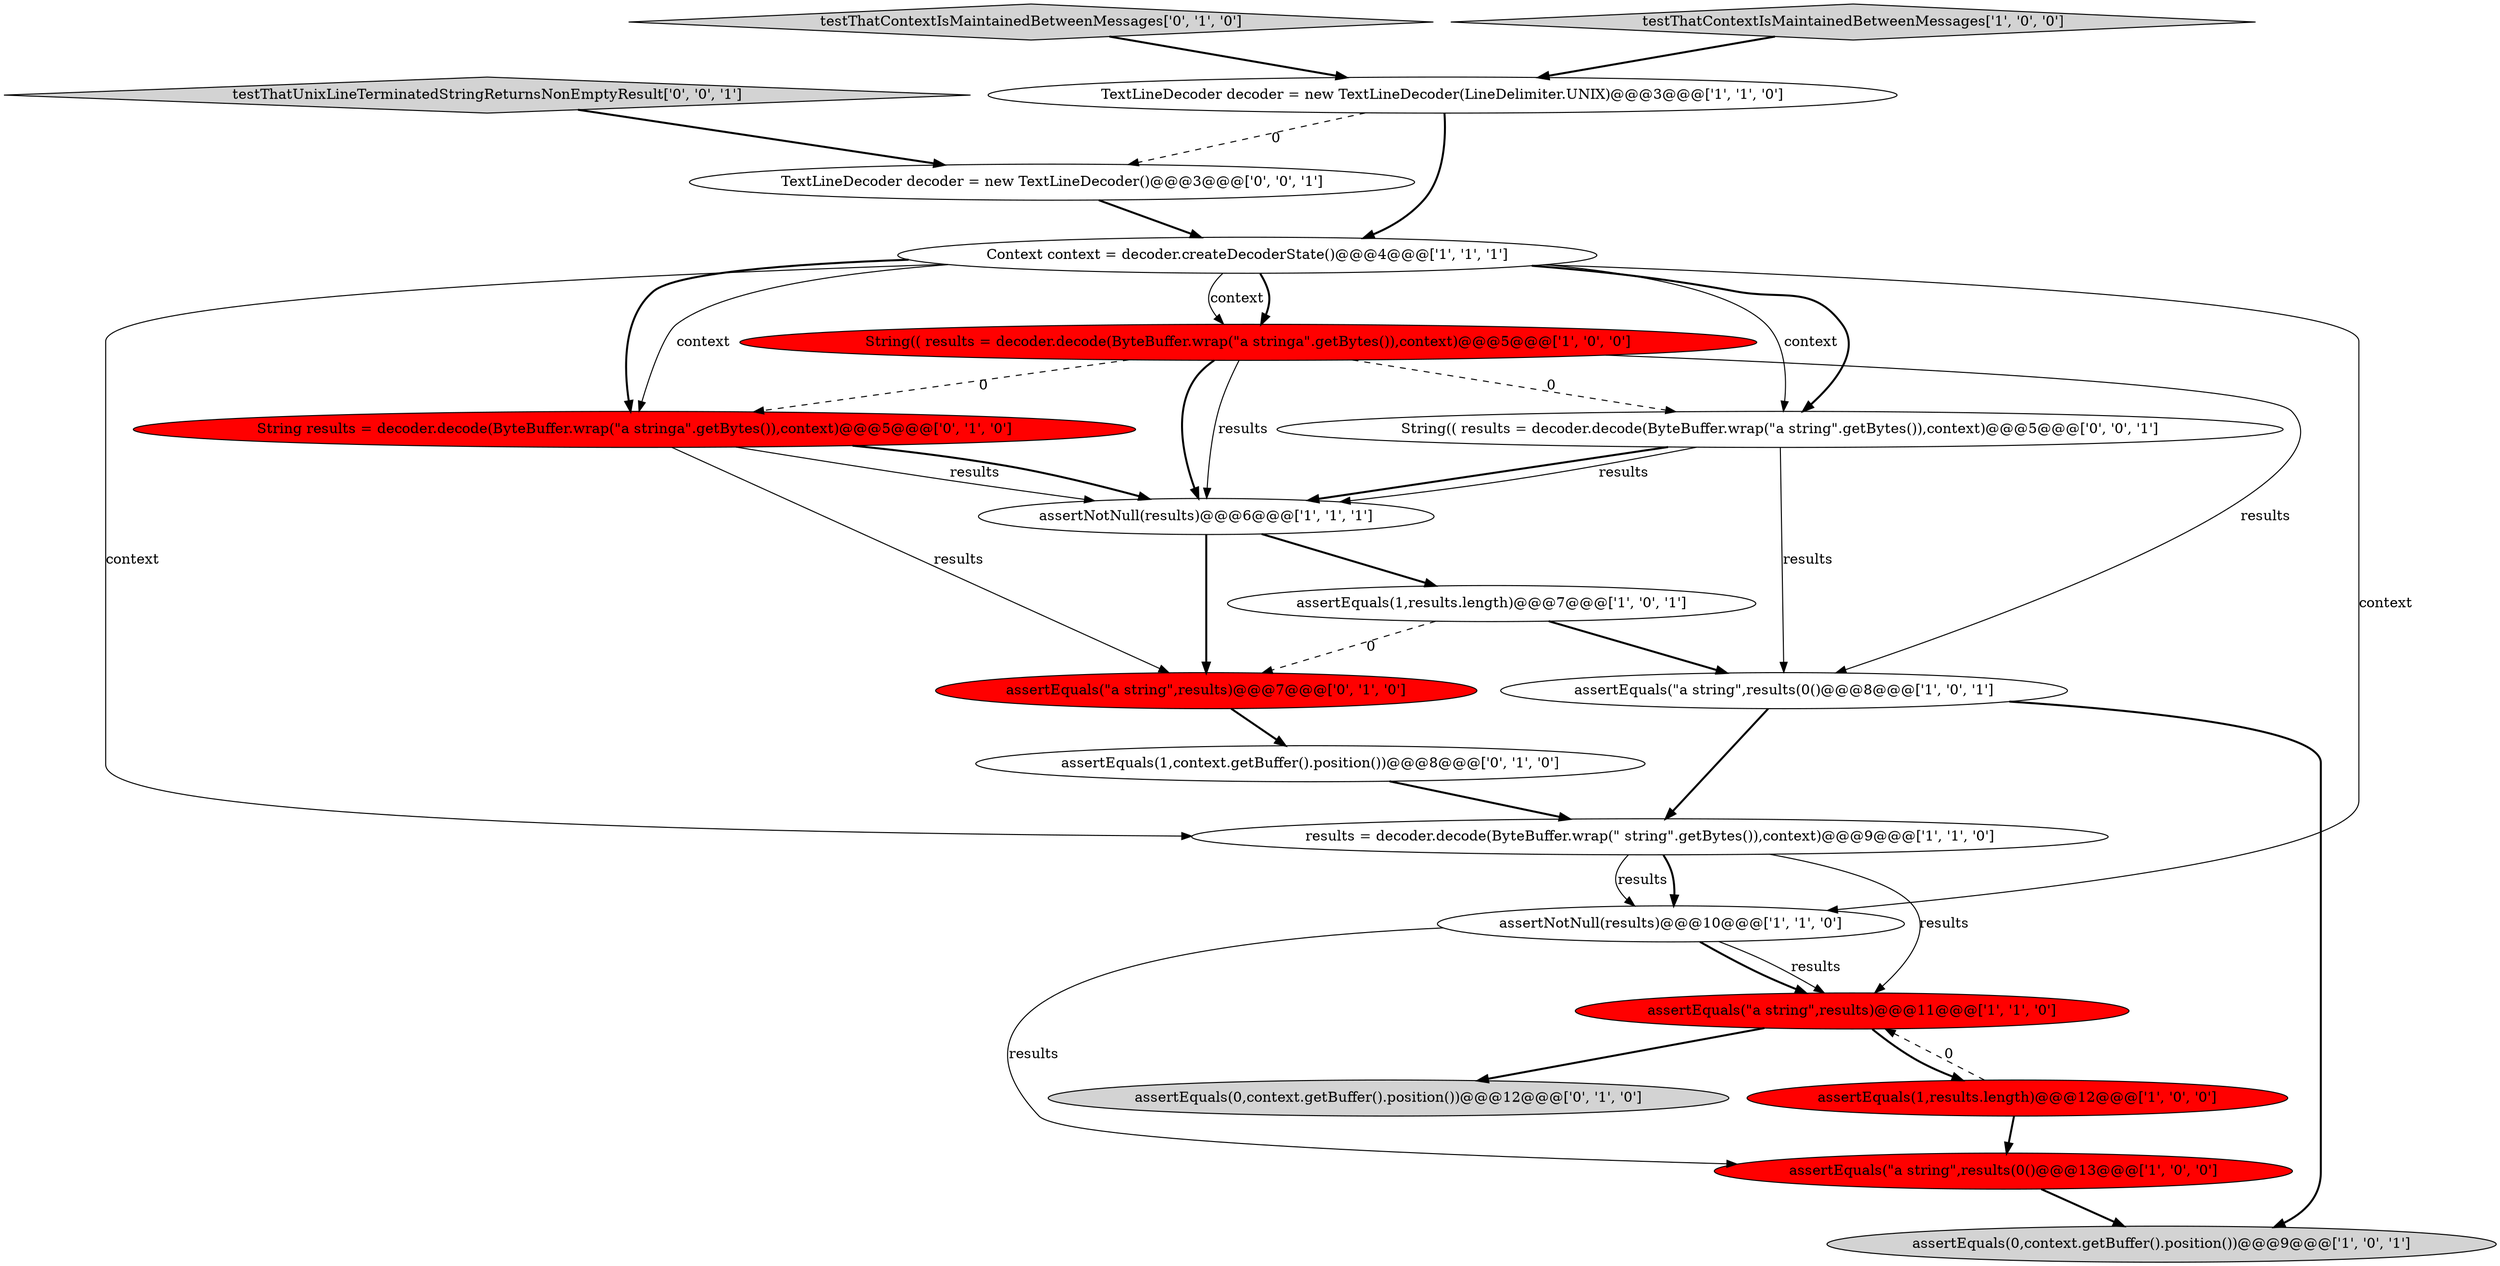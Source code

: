digraph {
15 [style = filled, label = "testThatContextIsMaintainedBetweenMessages['0', '1', '0']", fillcolor = lightgray, shape = diamond image = "AAA0AAABBB2BBB"];
7 [style = filled, label = "Context context = decoder.createDecoderState()@@@4@@@['1', '1', '1']", fillcolor = white, shape = ellipse image = "AAA0AAABBB1BBB"];
1 [style = filled, label = "assertEquals(\"a string\",results)@@@11@@@['1', '1', '0']", fillcolor = red, shape = ellipse image = "AAA1AAABBB1BBB"];
16 [style = filled, label = "assertEquals(0,context.getBuffer().position())@@@12@@@['0', '1', '0']", fillcolor = lightgray, shape = ellipse image = "AAA0AAABBB2BBB"];
20 [style = filled, label = "TextLineDecoder decoder = new TextLineDecoder()@@@3@@@['0', '0', '1']", fillcolor = white, shape = ellipse image = "AAA0AAABBB3BBB"];
11 [style = filled, label = "assertEquals(1,results.length)@@@7@@@['1', '0', '1']", fillcolor = white, shape = ellipse image = "AAA0AAABBB1BBB"];
12 [style = filled, label = "assertEquals(0,context.getBuffer().position())@@@9@@@['1', '0', '1']", fillcolor = lightgray, shape = ellipse image = "AAA0AAABBB1BBB"];
6 [style = filled, label = "assertNotNull(results)@@@10@@@['1', '1', '0']", fillcolor = white, shape = ellipse image = "AAA0AAABBB1BBB"];
4 [style = filled, label = "testThatContextIsMaintainedBetweenMessages['1', '0', '0']", fillcolor = lightgray, shape = diamond image = "AAA0AAABBB1BBB"];
13 [style = filled, label = "assertEquals(1,context.getBuffer().position())@@@8@@@['0', '1', '0']", fillcolor = white, shape = ellipse image = "AAA0AAABBB2BBB"];
10 [style = filled, label = "assertEquals(1,results.length)@@@12@@@['1', '0', '0']", fillcolor = red, shape = ellipse image = "AAA1AAABBB1BBB"];
9 [style = filled, label = "assertEquals(\"a string\",results(0()@@@8@@@['1', '0', '1']", fillcolor = white, shape = ellipse image = "AAA0AAABBB1BBB"];
8 [style = filled, label = "assertNotNull(results)@@@6@@@['1', '1', '1']", fillcolor = white, shape = ellipse image = "AAA0AAABBB1BBB"];
5 [style = filled, label = "String(( results = decoder.decode(ByteBuffer.wrap(\"a stringa\".getBytes()),context)@@@5@@@['1', '0', '0']", fillcolor = red, shape = ellipse image = "AAA1AAABBB1BBB"];
17 [style = filled, label = "String results = decoder.decode(ByteBuffer.wrap(\"a stringa\".getBytes()),context)@@@5@@@['0', '1', '0']", fillcolor = red, shape = ellipse image = "AAA1AAABBB2BBB"];
19 [style = filled, label = "testThatUnixLineTerminatedStringReturnsNonEmptyResult['0', '0', '1']", fillcolor = lightgray, shape = diamond image = "AAA0AAABBB3BBB"];
3 [style = filled, label = "assertEquals(\"a string\",results(0()@@@13@@@['1', '0', '0']", fillcolor = red, shape = ellipse image = "AAA1AAABBB1BBB"];
18 [style = filled, label = "String(( results = decoder.decode(ByteBuffer.wrap(\"a string\".getBytes()),context)@@@5@@@['0', '0', '1']", fillcolor = white, shape = ellipse image = "AAA0AAABBB3BBB"];
14 [style = filled, label = "assertEquals(\"a string\",results)@@@7@@@['0', '1', '0']", fillcolor = red, shape = ellipse image = "AAA1AAABBB2BBB"];
2 [style = filled, label = "results = decoder.decode(ByteBuffer.wrap(\" string\".getBytes()),context)@@@9@@@['1', '1', '0']", fillcolor = white, shape = ellipse image = "AAA0AAABBB1BBB"];
0 [style = filled, label = "TextLineDecoder decoder = new TextLineDecoder(LineDelimiter.UNIX)@@@3@@@['1', '1', '0']", fillcolor = white, shape = ellipse image = "AAA0AAABBB1BBB"];
17->8 [style = bold, label=""];
5->8 [style = bold, label=""];
17->14 [style = solid, label="results"];
2->1 [style = solid, label="results"];
7->17 [style = bold, label=""];
9->2 [style = bold, label=""];
2->6 [style = bold, label=""];
19->20 [style = bold, label=""];
17->8 [style = solid, label="results"];
8->14 [style = bold, label=""];
10->3 [style = bold, label=""];
5->8 [style = solid, label="results"];
7->17 [style = solid, label="context"];
3->12 [style = bold, label=""];
6->1 [style = solid, label="results"];
11->9 [style = bold, label=""];
0->20 [style = dashed, label="0"];
5->18 [style = dashed, label="0"];
7->18 [style = solid, label="context"];
4->0 [style = bold, label=""];
0->7 [style = bold, label=""];
6->1 [style = bold, label=""];
7->5 [style = bold, label=""];
10->1 [style = dashed, label="0"];
18->9 [style = solid, label="results"];
5->17 [style = dashed, label="0"];
5->9 [style = solid, label="results"];
7->2 [style = solid, label="context"];
1->16 [style = bold, label=""];
2->6 [style = solid, label="results"];
11->14 [style = dashed, label="0"];
15->0 [style = bold, label=""];
7->5 [style = solid, label="context"];
7->18 [style = bold, label=""];
7->6 [style = solid, label="context"];
18->8 [style = bold, label=""];
9->12 [style = bold, label=""];
18->8 [style = solid, label="results"];
14->13 [style = bold, label=""];
20->7 [style = bold, label=""];
1->10 [style = bold, label=""];
8->11 [style = bold, label=""];
6->3 [style = solid, label="results"];
13->2 [style = bold, label=""];
}
